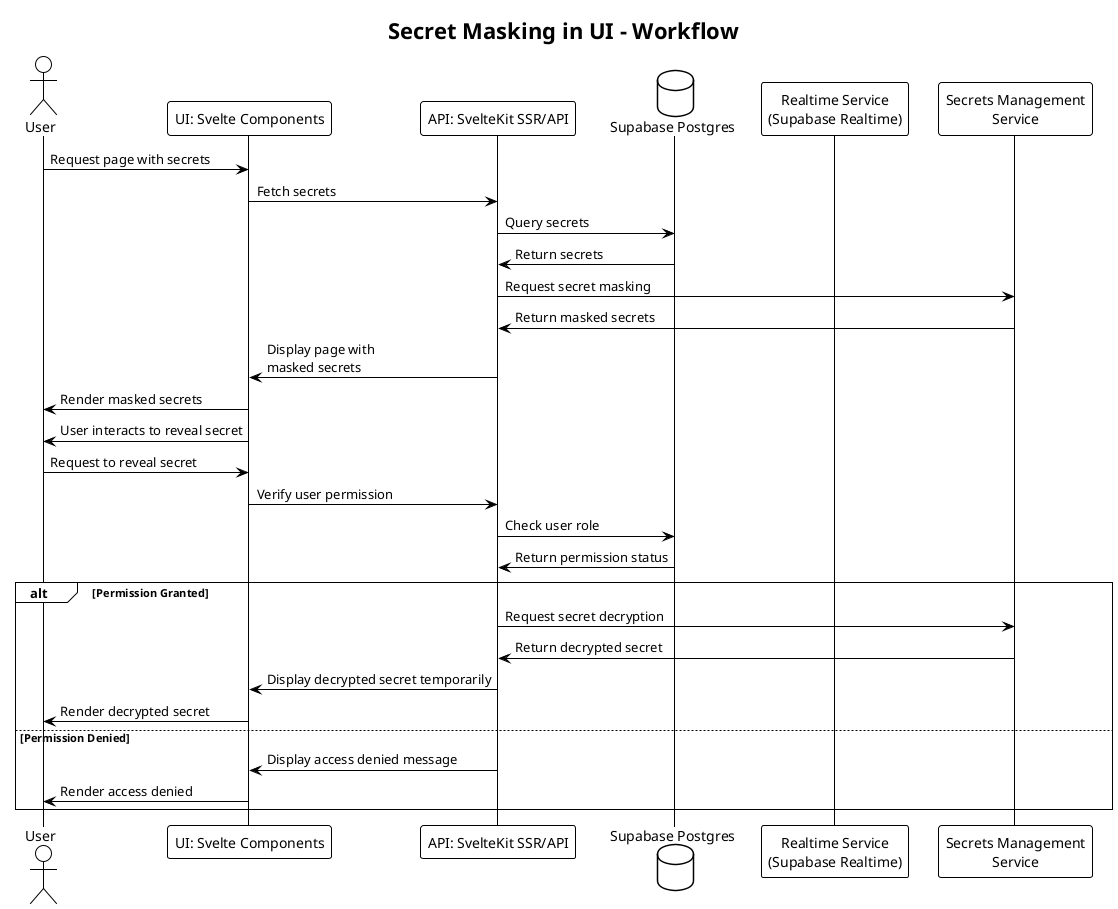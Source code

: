 @startuml
!theme plain

title Secret Masking in UI - Workflow

actor User as user
participant "UI: Svelte Components" as ui
participant "API: SvelteKit SSR/API" as api
database "Supabase Postgres" as db
participant "Realtime Service\n(Supabase Realtime)" as realtime
participant "Secrets Management\nService" as secrets

user -> ui : Request page with secrets
ui -> api : Fetch secrets
api -> db : Query secrets
db -> api : Return secrets
api -> secrets : Request secret masking
secrets -> api : Return masked secrets
api -> ui : Display page with\nmasked secrets
ui -> user : Render masked secrets

ui -> user : User interacts to reveal secret
user -> ui : Request to reveal secret
ui -> api : Verify user permission
api -> db : Check user role
db -> api : Return permission status
alt Permission Granted
  api -> secrets : Request secret decryption
  secrets -> api : Return decrypted secret
  api -> ui : Display decrypted secret temporarily
  ui -> user : Render decrypted secret
else Permission Denied
  api -> ui : Display access denied message
  ui -> user : Render access denied
end

@enduml